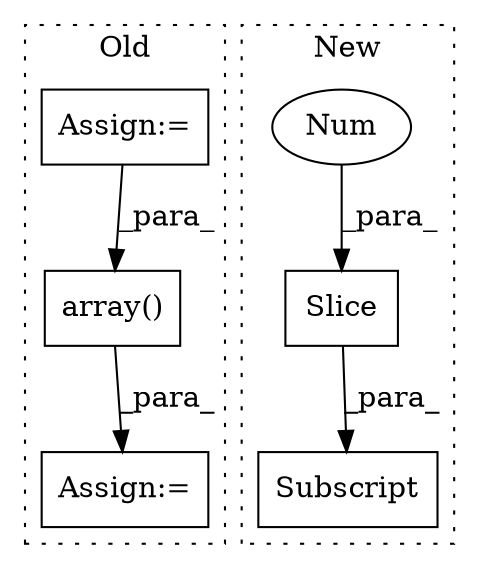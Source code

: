 digraph G {
subgraph cluster0 {
1 [label="array()" a="75" s="13813,13828" l="9,17" shape="box"];
5 [label="Assign:=" a="68" s="13591" l="3" shape="box"];
6 [label="Assign:=" a="68" s="13810" l="3" shape="box"];
label = "Old";
style="dotted";
}
subgraph cluster1 {
2 [label="Slice" a="80" s="13250" l="2" shape="box"];
3 [label="Num" a="76" s="13251" l="1" shape="ellipse"];
4 [label="Subscript" a="63" s="13232,0" l="21,0" shape="box"];
label = "New";
style="dotted";
}
1 -> 6 [label="_para_"];
2 -> 4 [label="_para_"];
3 -> 2 [label="_para_"];
5 -> 1 [label="_para_"];
}
